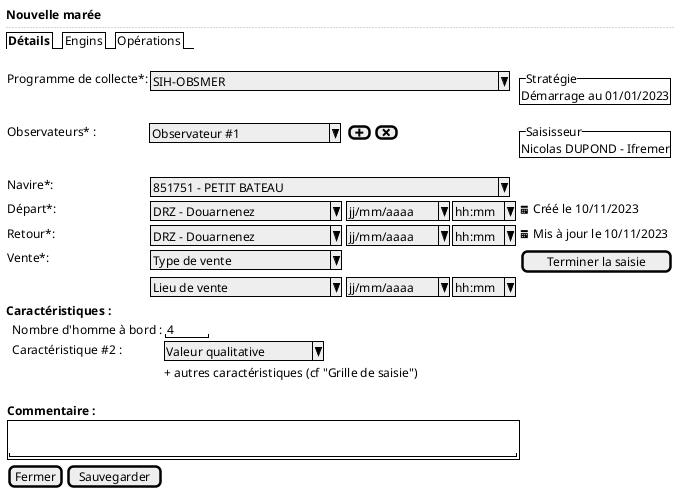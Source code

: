 @startsalt
{
  <b>Nouvelle marée
  ..
  {/ <b>Détails | Engins | Opérations }
  .
  {

      Programme de collecte*:    | { ^SIH-OBSMER                                 ^ } | * | {^"Stratégie"

      Démarrage au 01/01/2023 }

      Observateurs* :            | ^ Observateur #1       ^ | { [<&plus>] | [<&x>] } | {^"Saisisseur"
                                                                                               Nicolas DUPOND - Ifremer  }

      Navire*:                   | { ^851751 - PETIT BATEAU                      ^ } | * | .

      Départ*:     | { ^DRZ - Douarnenez      ^ } | { ^ jj/mm/aaaa^  |  ^ hh:mm^ } | <&calendar> Créé le 10/11/2023

      Retour*:     | { ^DRZ - Douarnenez      ^ } | { ^ jj/mm/aaaa^ | ^ hh:mm^ } | <&calendar> Mis à jour le 10/11/2023

      Vente*:     | { ^Type de vente         ^ } | . | [Terminer la saisie]
      .           | { ^Lieu de vente         ^ } | { ^ jj/mm/aaaa^ |  ^ hh:mm^ }

  }

  <b>Caractéristiques :

  {
      . |Nombre d'homme à bord : | " 4   "
      . |Caractéristique #2 : | ^Valeur qualitative^
      . |. | + autres caractéristiques (cf "Grille de saisie")
      . |.
  }

  {
     <b>Commentaire :

     {+ .
        "                                                               "
     }
  }

  { [Fermer] | [Sauvegarder] }
}
@endsalt
